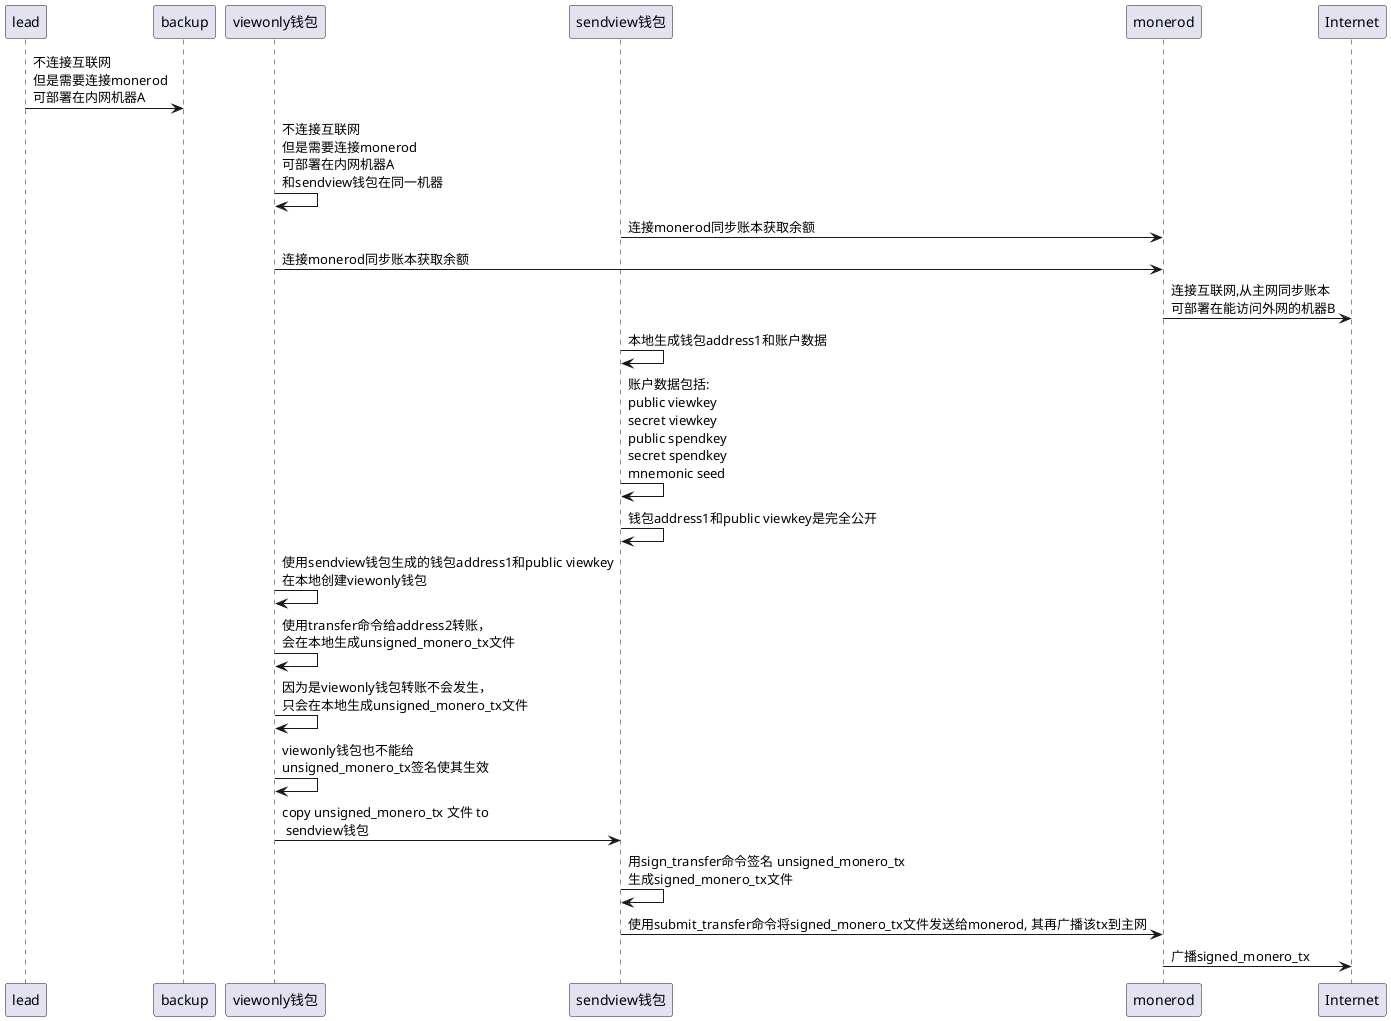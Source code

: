 @startuml

lead -> backup: 不连接互联网\n但是需要连接monerod\n可部署在内网机器A


viewonly钱包 -> viewonly钱包: 不连接互联网\n但是需要连接monerod\n可部署在内网机器A\n和sendview钱包在同一机器
sendview钱包 -> monerod: 连接monerod同步账本获取余额
viewonly钱包 -> monerod: 连接monerod同步账本获取余额

monerod -> Internet: 连接互联网,从主网同步账本\n可部署在能访问外网的机器B

sendview钱包 -> sendview钱包: 本地生成钱包address1和账户数据
sendview钱包 -> sendview钱包: 账户数据包括:\npublic viewkey\nsecret viewkey\npublic spendkey\nsecret spendkey\nmnemonic seed
sendview钱包 -> sendview钱包: 钱包address1和public viewkey是完全公开


viewonly钱包 -> viewonly钱包: 使用sendview钱包生成的钱包address1和public viewkey\n在本地创建viewonly钱包
viewonly钱包 -> viewonly钱包: 使用transfer命令给address2转账，\n会在本地生成unsigned_monero_tx文件
viewonly钱包 -> viewonly钱包: 因为是viewonly钱包转账不会发生，\n只会在本地生成unsigned_monero_tx文件
viewonly钱包 -> viewonly钱包: viewonly钱包也不能给\nunsigned_monero_tx签名使其生效

viewonly钱包 -> sendview钱包: copy unsigned_monero_tx 文件 to\n sendview钱包
sendview钱包 -> sendview钱包: 用sign_transfer命令签名 unsigned_monero_tx\n生成signed_monero_tx文件
sendview钱包 -> monerod: 使用submit_transfer命令将signed_monero_tx文件发送给monerod, 其再广播该tx到主网

monerod -> Internet: 广播signed_monero_tx

@enduml